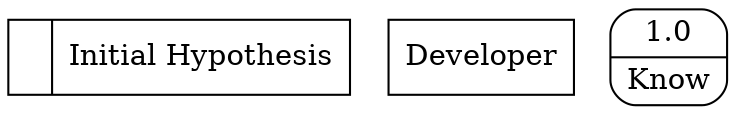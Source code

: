 digraph dfd2{ 
node[shape=record]
200 [label="<f0>  |<f1> Initial Hypothesis " ];
201 [label="Developer" shape=box];
202 [label="{<f0> 1.0|<f1> Know }" shape=Mrecord];
}